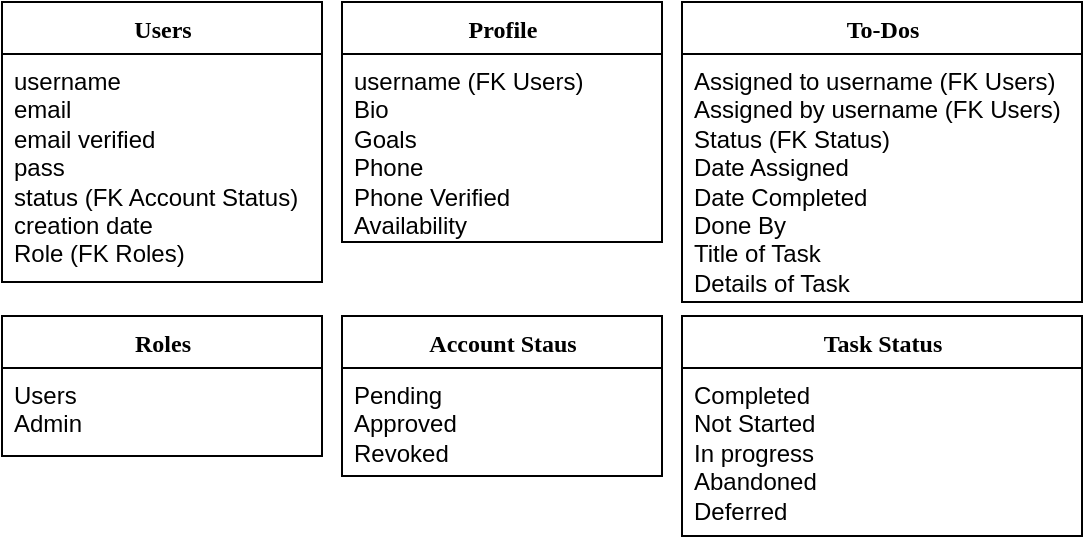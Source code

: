 <mxfile version="24.5.3" type="device">
  <diagram name="Page-1" id="9f46799a-70d6-7492-0946-bef42562c5a5">
    <mxGraphModel dx="894" dy="737" grid="1" gridSize="10" guides="1" tooltips="1" connect="1" arrows="1" fold="1" page="1" pageScale="1" pageWidth="1100" pageHeight="850" background="none" math="0" shadow="0">
      <root>
        <mxCell id="0" />
        <mxCell id="1" parent="0" />
        <mxCell id="78961159f06e98e8-17" value="Users" style="swimlane;html=1;fontStyle=1;align=center;verticalAlign=top;childLayout=stackLayout;horizontal=1;startSize=26;horizontalStack=0;resizeParent=1;resizeLast=0;collapsible=1;marginBottom=0;swimlaneFillColor=#ffffff;rounded=0;shadow=0;comic=0;labelBackgroundColor=none;strokeWidth=1;fillColor=none;fontFamily=Verdana;fontSize=12" parent="1" vertex="1">
          <mxGeometry x="100" y="83" width="160" height="140" as="geometry" />
        </mxCell>
        <mxCell id="78961159f06e98e8-21" value="username&lt;div&gt;email&lt;/div&gt;&lt;div&gt;email verified&lt;/div&gt;&lt;div&gt;pass&lt;/div&gt;&lt;div&gt;status (FK Account Status)&lt;/div&gt;&lt;div&gt;creation date&lt;/div&gt;&lt;div&gt;Role (FK Roles)&lt;/div&gt;" style="text;html=1;strokeColor=none;fillColor=none;align=left;verticalAlign=top;spacingLeft=4;spacingRight=4;whiteSpace=wrap;overflow=hidden;rotatable=0;points=[[0,0.5],[1,0.5]];portConstraint=eastwest;" parent="78961159f06e98e8-17" vertex="1">
          <mxGeometry y="26" width="160" height="114" as="geometry" />
        </mxCell>
        <mxCell id="LJxSlF8JPEshFTNqp30F-1" value="Profile" style="swimlane;html=1;fontStyle=1;align=center;verticalAlign=top;childLayout=stackLayout;horizontal=1;startSize=26;horizontalStack=0;resizeParent=1;resizeLast=0;collapsible=1;marginBottom=0;swimlaneFillColor=#ffffff;rounded=0;shadow=0;comic=0;labelBackgroundColor=none;strokeWidth=1;fillColor=none;fontFamily=Verdana;fontSize=12" vertex="1" parent="1">
          <mxGeometry x="270" y="83" width="160" height="120" as="geometry" />
        </mxCell>
        <mxCell id="LJxSlF8JPEshFTNqp30F-2" value="username (FK Users)&lt;div&gt;Bio&lt;/div&gt;&lt;div&gt;Goals&lt;/div&gt;&lt;div&gt;Phone&lt;/div&gt;&lt;div&gt;Phone Verified&lt;/div&gt;&lt;div&gt;Availability&lt;/div&gt;" style="text;html=1;strokeColor=none;fillColor=none;align=left;verticalAlign=top;spacingLeft=4;spacingRight=4;whiteSpace=wrap;overflow=hidden;rotatable=0;points=[[0,0.5],[1,0.5]];portConstraint=eastwest;" vertex="1" parent="LJxSlF8JPEshFTNqp30F-1">
          <mxGeometry y="26" width="160" height="94" as="geometry" />
        </mxCell>
        <mxCell id="LJxSlF8JPEshFTNqp30F-5" value="Task Status" style="swimlane;html=1;fontStyle=1;align=center;verticalAlign=top;childLayout=stackLayout;horizontal=1;startSize=26;horizontalStack=0;resizeParent=1;resizeLast=0;collapsible=1;marginBottom=0;swimlaneFillColor=#ffffff;rounded=0;shadow=0;comic=0;labelBackgroundColor=none;strokeWidth=1;fillColor=none;fontFamily=Verdana;fontSize=12" vertex="1" parent="1">
          <mxGeometry x="440" y="240" width="200" height="110" as="geometry" />
        </mxCell>
        <mxCell id="LJxSlF8JPEshFTNqp30F-6" value="Completed&lt;div&gt;Not Started&lt;/div&gt;&lt;div&gt;In progress&lt;/div&gt;&lt;div&gt;Abandoned&lt;/div&gt;&lt;div&gt;Deferred&lt;/div&gt;" style="text;html=1;strokeColor=none;fillColor=none;align=left;verticalAlign=top;spacingLeft=4;spacingRight=4;whiteSpace=wrap;overflow=hidden;rotatable=0;points=[[0,0.5],[1,0.5]];portConstraint=eastwest;" vertex="1" parent="LJxSlF8JPEshFTNqp30F-5">
          <mxGeometry y="26" width="200" height="84" as="geometry" />
        </mxCell>
        <mxCell id="LJxSlF8JPEshFTNqp30F-7" value="To-Dos" style="swimlane;html=1;fontStyle=1;align=center;verticalAlign=top;childLayout=stackLayout;horizontal=1;startSize=26;horizontalStack=0;resizeParent=1;resizeLast=0;collapsible=1;marginBottom=0;swimlaneFillColor=#ffffff;rounded=0;shadow=0;comic=0;labelBackgroundColor=none;strokeWidth=1;fillColor=none;fontFamily=Verdana;fontSize=12" vertex="1" parent="1">
          <mxGeometry x="440" y="83" width="200" height="150" as="geometry" />
        </mxCell>
        <mxCell id="LJxSlF8JPEshFTNqp30F-8" value="Assigned to username (FK Users)&lt;div&gt;Assigned by username (FK Users)&lt;/div&gt;&lt;div&gt;Status (FK Status)&lt;/div&gt;&lt;div&gt;Date Assigned&lt;/div&gt;&lt;div&gt;Date Completed&lt;/div&gt;&lt;div&gt;Done By&lt;/div&gt;&lt;div&gt;Title of Task&lt;/div&gt;&lt;div&gt;Details of Task&lt;/div&gt;" style="text;html=1;strokeColor=none;fillColor=none;align=left;verticalAlign=top;spacingLeft=4;spacingRight=4;whiteSpace=wrap;overflow=hidden;rotatable=0;points=[[0,0.5],[1,0.5]];portConstraint=eastwest;" vertex="1" parent="LJxSlF8JPEshFTNqp30F-7">
          <mxGeometry y="26" width="200" height="124" as="geometry" />
        </mxCell>
        <mxCell id="LJxSlF8JPEshFTNqp30F-9" value="Roles" style="swimlane;html=1;fontStyle=1;align=center;verticalAlign=top;childLayout=stackLayout;horizontal=1;startSize=26;horizontalStack=0;resizeParent=1;resizeLast=0;collapsible=1;marginBottom=0;swimlaneFillColor=#ffffff;rounded=0;shadow=0;comic=0;labelBackgroundColor=none;strokeWidth=1;fillColor=none;fontFamily=Verdana;fontSize=12" vertex="1" parent="1">
          <mxGeometry x="100" y="240" width="160" height="70" as="geometry" />
        </mxCell>
        <mxCell id="LJxSlF8JPEshFTNqp30F-10" value="Users&lt;div&gt;Admin&lt;/div&gt;" style="text;html=1;strokeColor=none;fillColor=none;align=left;verticalAlign=top;spacingLeft=4;spacingRight=4;whiteSpace=wrap;overflow=hidden;rotatable=0;points=[[0,0.5],[1,0.5]];portConstraint=eastwest;" vertex="1" parent="LJxSlF8JPEshFTNqp30F-9">
          <mxGeometry y="26" width="160" height="44" as="geometry" />
        </mxCell>
        <mxCell id="LJxSlF8JPEshFTNqp30F-11" value="Account Staus" style="swimlane;html=1;fontStyle=1;align=center;verticalAlign=top;childLayout=stackLayout;horizontal=1;startSize=26;horizontalStack=0;resizeParent=1;resizeLast=0;collapsible=1;marginBottom=0;swimlaneFillColor=#ffffff;rounded=0;shadow=0;comic=0;labelBackgroundColor=none;strokeWidth=1;fillColor=none;fontFamily=Verdana;fontSize=12" vertex="1" parent="1">
          <mxGeometry x="270" y="240" width="160" height="80" as="geometry" />
        </mxCell>
        <mxCell id="LJxSlF8JPEshFTNqp30F-12" value="Pending&lt;div&gt;Approved&lt;/div&gt;&lt;div&gt;Revoked&lt;/div&gt;" style="text;html=1;strokeColor=none;fillColor=none;align=left;verticalAlign=top;spacingLeft=4;spacingRight=4;whiteSpace=wrap;overflow=hidden;rotatable=0;points=[[0,0.5],[1,0.5]];portConstraint=eastwest;" vertex="1" parent="LJxSlF8JPEshFTNqp30F-11">
          <mxGeometry y="26" width="160" height="54" as="geometry" />
        </mxCell>
      </root>
    </mxGraphModel>
  </diagram>
</mxfile>

